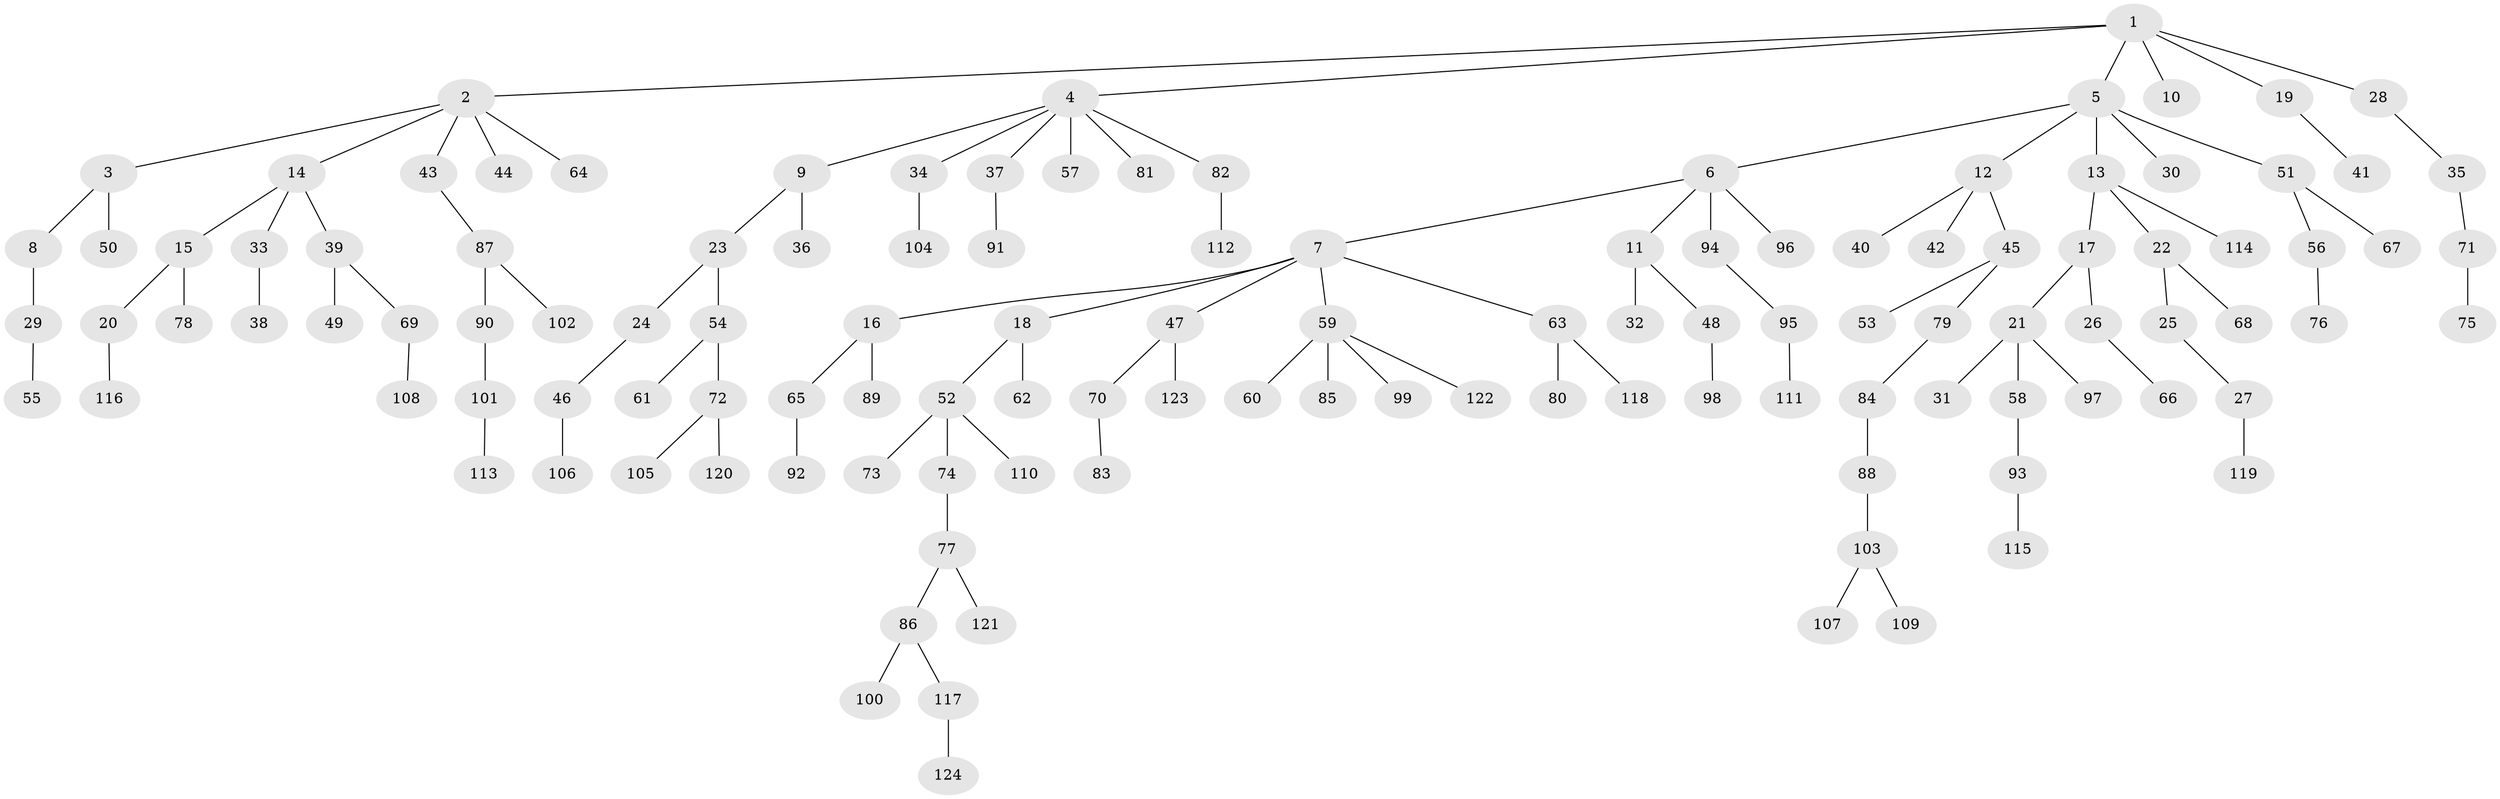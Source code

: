 // coarse degree distribution, {2: 0.2903225806451613, 1: 0.6129032258064516, 4: 0.06451612903225806, 8: 0.016129032258064516, 24: 0.016129032258064516}
// Generated by graph-tools (version 1.1) at 2025/57/03/04/25 21:57:11]
// undirected, 124 vertices, 123 edges
graph export_dot {
graph [start="1"]
  node [color=gray90,style=filled];
  1;
  2;
  3;
  4;
  5;
  6;
  7;
  8;
  9;
  10;
  11;
  12;
  13;
  14;
  15;
  16;
  17;
  18;
  19;
  20;
  21;
  22;
  23;
  24;
  25;
  26;
  27;
  28;
  29;
  30;
  31;
  32;
  33;
  34;
  35;
  36;
  37;
  38;
  39;
  40;
  41;
  42;
  43;
  44;
  45;
  46;
  47;
  48;
  49;
  50;
  51;
  52;
  53;
  54;
  55;
  56;
  57;
  58;
  59;
  60;
  61;
  62;
  63;
  64;
  65;
  66;
  67;
  68;
  69;
  70;
  71;
  72;
  73;
  74;
  75;
  76;
  77;
  78;
  79;
  80;
  81;
  82;
  83;
  84;
  85;
  86;
  87;
  88;
  89;
  90;
  91;
  92;
  93;
  94;
  95;
  96;
  97;
  98;
  99;
  100;
  101;
  102;
  103;
  104;
  105;
  106;
  107;
  108;
  109;
  110;
  111;
  112;
  113;
  114;
  115;
  116;
  117;
  118;
  119;
  120;
  121;
  122;
  123;
  124;
  1 -- 2;
  1 -- 4;
  1 -- 5;
  1 -- 10;
  1 -- 19;
  1 -- 28;
  2 -- 3;
  2 -- 14;
  2 -- 43;
  2 -- 44;
  2 -- 64;
  3 -- 8;
  3 -- 50;
  4 -- 9;
  4 -- 34;
  4 -- 37;
  4 -- 57;
  4 -- 81;
  4 -- 82;
  5 -- 6;
  5 -- 12;
  5 -- 13;
  5 -- 30;
  5 -- 51;
  6 -- 7;
  6 -- 11;
  6 -- 94;
  6 -- 96;
  7 -- 16;
  7 -- 18;
  7 -- 47;
  7 -- 59;
  7 -- 63;
  8 -- 29;
  9 -- 23;
  9 -- 36;
  11 -- 32;
  11 -- 48;
  12 -- 40;
  12 -- 42;
  12 -- 45;
  13 -- 17;
  13 -- 22;
  13 -- 114;
  14 -- 15;
  14 -- 33;
  14 -- 39;
  15 -- 20;
  15 -- 78;
  16 -- 65;
  16 -- 89;
  17 -- 21;
  17 -- 26;
  18 -- 52;
  18 -- 62;
  19 -- 41;
  20 -- 116;
  21 -- 31;
  21 -- 58;
  21 -- 97;
  22 -- 25;
  22 -- 68;
  23 -- 24;
  23 -- 54;
  24 -- 46;
  25 -- 27;
  26 -- 66;
  27 -- 119;
  28 -- 35;
  29 -- 55;
  33 -- 38;
  34 -- 104;
  35 -- 71;
  37 -- 91;
  39 -- 49;
  39 -- 69;
  43 -- 87;
  45 -- 53;
  45 -- 79;
  46 -- 106;
  47 -- 70;
  47 -- 123;
  48 -- 98;
  51 -- 56;
  51 -- 67;
  52 -- 73;
  52 -- 74;
  52 -- 110;
  54 -- 61;
  54 -- 72;
  56 -- 76;
  58 -- 93;
  59 -- 60;
  59 -- 85;
  59 -- 99;
  59 -- 122;
  63 -- 80;
  63 -- 118;
  65 -- 92;
  69 -- 108;
  70 -- 83;
  71 -- 75;
  72 -- 105;
  72 -- 120;
  74 -- 77;
  77 -- 86;
  77 -- 121;
  79 -- 84;
  82 -- 112;
  84 -- 88;
  86 -- 100;
  86 -- 117;
  87 -- 90;
  87 -- 102;
  88 -- 103;
  90 -- 101;
  93 -- 115;
  94 -- 95;
  95 -- 111;
  101 -- 113;
  103 -- 107;
  103 -- 109;
  117 -- 124;
}
